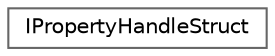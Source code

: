 digraph "Graphical Class Hierarchy"
{
 // INTERACTIVE_SVG=YES
 // LATEX_PDF_SIZE
  bgcolor="transparent";
  edge [fontname=Helvetica,fontsize=10,labelfontname=Helvetica,labelfontsize=10];
  node [fontname=Helvetica,fontsize=10,shape=box,height=0.2,width=0.4];
  rankdir="LR";
  Node0 [id="Node000000",label="IPropertyHandleStruct",height=0.2,width=0.4,color="grey40", fillcolor="white", style="filled",URL="$d8/d37/classIPropertyHandleStruct.html",tooltip="A handle to a property which allows you to access a Struct's Data."];
}
